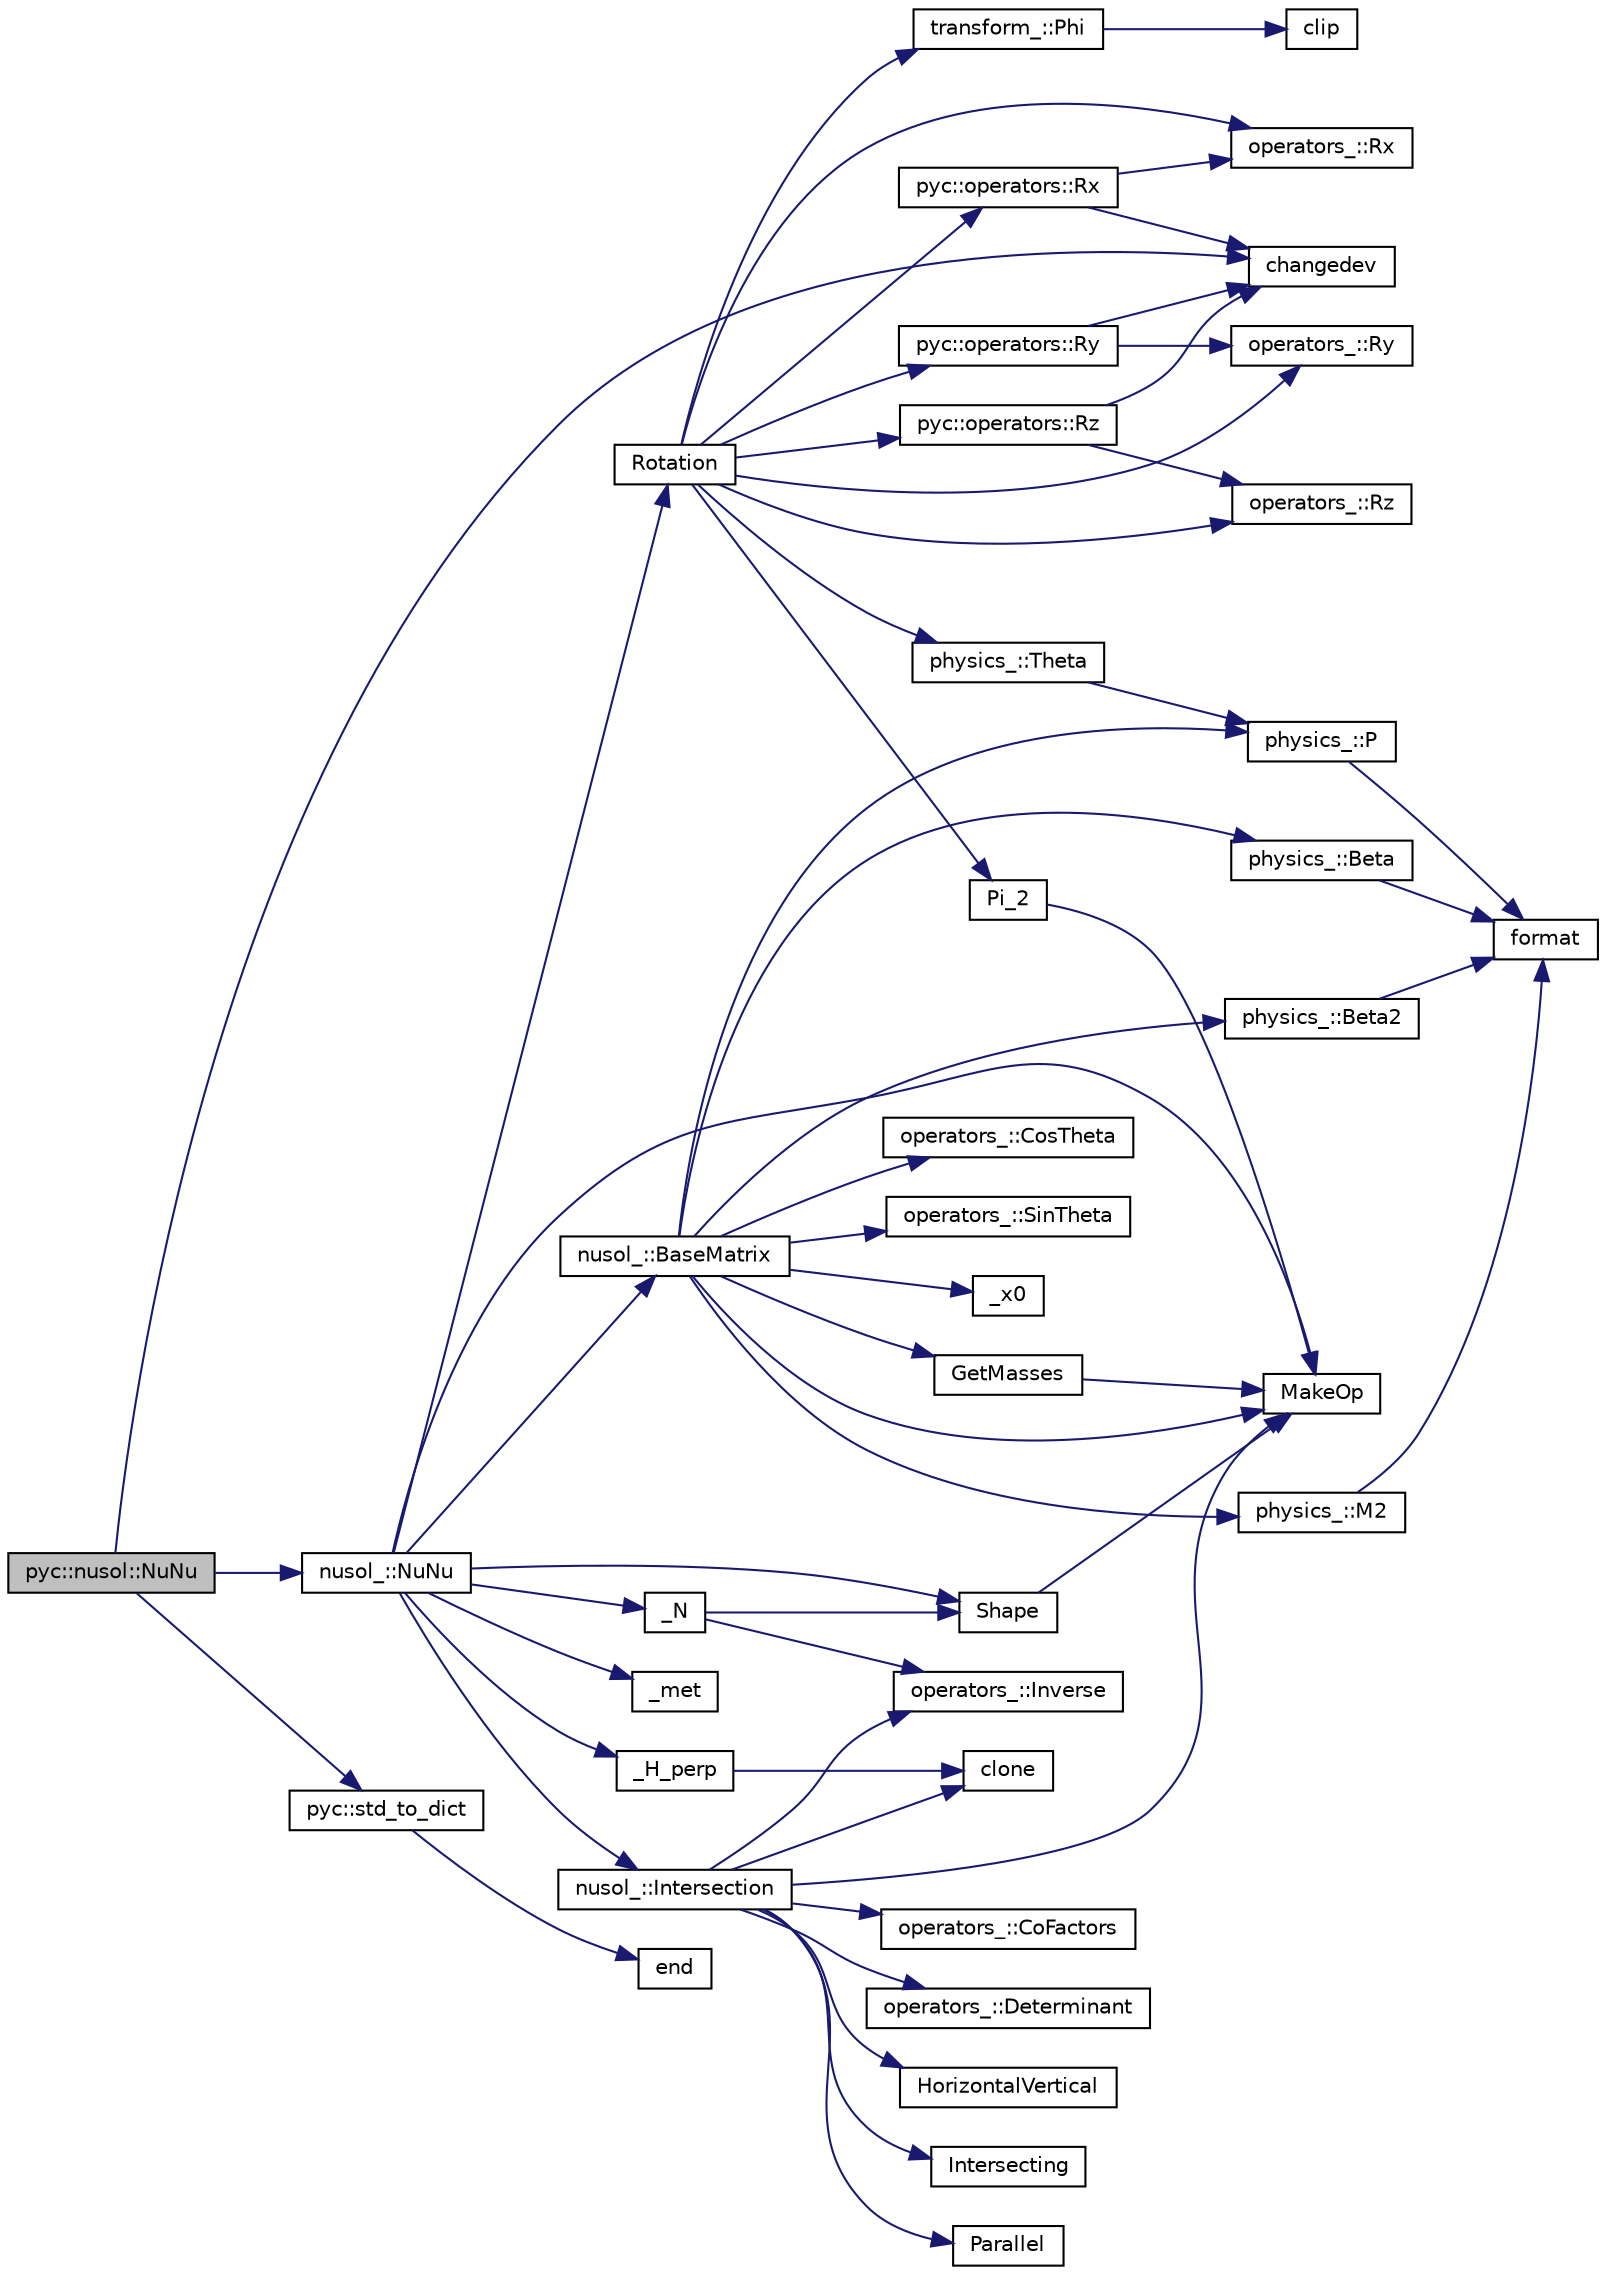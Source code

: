 digraph "pyc::nusol::NuNu"
{
 // INTERACTIVE_SVG=YES
 // LATEX_PDF_SIZE
  edge [fontname="Helvetica",fontsize="10",labelfontname="Helvetica",labelfontsize="10"];
  node [fontname="Helvetica",fontsize="10",shape=record];
  rankdir="LR";
  Node1 [label="pyc::nusol::NuNu",height=0.2,width=0.4,color="black", fillcolor="grey75", style="filled", fontcolor="black",tooltip=" "];
  Node1 -> Node2 [color="midnightblue",fontsize="10",style="solid",fontname="Helvetica"];
  Node2 [label="changedev",height=0.2,width=0.4,color="black", fillcolor="white", style="filled",URL="$utils_8h.html#a123aed6d73594e07c6401a7a6c587808",tooltip=" "];
  Node1 -> Node3 [color="midnightblue",fontsize="10",style="solid",fontname="Helvetica"];
  Node3 [label="nusol_::NuNu",height=0.2,width=0.4,color="black", fillcolor="white", style="filled",URL="$namespacenusol__.html#ac849ef3564c5ac968727dce36494fd0a",tooltip=" "];
  Node3 -> Node4 [color="midnightblue",fontsize="10",style="solid",fontname="Helvetica"];
  Node4 [label="_H_perp",height=0.2,width=0.4,color="black", fillcolor="white", style="filled",URL="$nusol_2tensor_2nusol_8cxx.html#a8bbfd6699dae11189c40dfc0035fd99c",tooltip=" "];
  Node4 -> Node5 [color="midnightblue",fontsize="10",style="solid",fontname="Helvetica"];
  Node5 [label="clone",height=0.2,width=0.4,color="black", fillcolor="white", style="filled",URL="$_3name_4_8h.html#a288a32e73fa14ea1042eac9569469fab",tooltip=" "];
  Node3 -> Node6 [color="midnightblue",fontsize="10",style="solid",fontname="Helvetica"];
  Node6 [label="_met",height=0.2,width=0.4,color="black", fillcolor="white", style="filled",URL="$nusol_2tensor_2nusol_8cxx.html#aa2f3034bed6ef5a865741a89972d44d8",tooltip=" "];
  Node3 -> Node7 [color="midnightblue",fontsize="10",style="solid",fontname="Helvetica"];
  Node7 [label="_N",height=0.2,width=0.4,color="black", fillcolor="white", style="filled",URL="$nusol_2tensor_2nusol_8cxx.html#a154959ee15ff2420eef7a772682767b7",tooltip=" "];
  Node7 -> Node8 [color="midnightblue",fontsize="10",style="solid",fontname="Helvetica"];
  Node8 [label="operators_::Inverse",height=0.2,width=0.4,color="black", fillcolor="white", style="filled",URL="$namespaceoperators__.html#aaf20282e41ff4961e01d222feb86bc47",tooltip="Computes the inverse of a matrix."];
  Node7 -> Node9 [color="midnightblue",fontsize="10",style="solid",fontname="Helvetica"];
  Node9 [label="Shape",height=0.2,width=0.4,color="black", fillcolor="white", style="filled",URL="$nusol_2tensor_2nusol_8cxx.html#a695a1b065a09564a65159bac242c506c",tooltip=" "];
  Node9 -> Node10 [color="midnightblue",fontsize="10",style="solid",fontname="Helvetica"];
  Node10 [label="MakeOp",height=0.2,width=0.4,color="black", fillcolor="white", style="filled",URL="$utils_8h.html#a1652e53abd2299dd0f10e093948e4fa3",tooltip=" "];
  Node3 -> Node11 [color="midnightblue",fontsize="10",style="solid",fontname="Helvetica"];
  Node11 [label="nusol_::BaseMatrix",height=0.2,width=0.4,color="black", fillcolor="white", style="filled",URL="$namespacenusol__.html#a526c0e4a558a1201624ea0b639bc747c",tooltip=" "];
  Node11 -> Node12 [color="midnightblue",fontsize="10",style="solid",fontname="Helvetica"];
  Node12 [label="_x0",height=0.2,width=0.4,color="black", fillcolor="white", style="filled",URL="$nusol_2tensor_2nusol_8cxx.html#ac73ce1484f270adbb1791bd876e80dfa",tooltip=" "];
  Node11 -> Node13 [color="midnightblue",fontsize="10",style="solid",fontname="Helvetica"];
  Node13 [label="physics_::Beta",height=0.2,width=0.4,color="black", fillcolor="white", style="filled",URL="$namespacephysics__.html#a3123f743b9c22850e7346d5f56a4441b",tooltip="Computes the beta factor."];
  Node13 -> Node14 [color="midnightblue",fontsize="10",style="solid",fontname="Helvetica"];
  Node14 [label="format",height=0.2,width=0.4,color="black", fillcolor="white", style="filled",URL="$utils_8h.html#a9c1cdc6384bce6bdc92ca917b3f656bf",tooltip=" "];
  Node11 -> Node15 [color="midnightblue",fontsize="10",style="solid",fontname="Helvetica"];
  Node15 [label="physics_::Beta2",height=0.2,width=0.4,color="black", fillcolor="white", style="filled",URL="$namespacephysics__.html#aace12d6d7317cd102e5059781d724151",tooltip="Computes the square of the beta factor."];
  Node15 -> Node14 [color="midnightblue",fontsize="10",style="solid",fontname="Helvetica"];
  Node11 -> Node16 [color="midnightblue",fontsize="10",style="solid",fontname="Helvetica"];
  Node16 [label="operators_::CosTheta",height=0.2,width=0.4,color="black", fillcolor="white", style="filled",URL="$namespaceoperators__.html#af012532b8e034b7d6cb733360e14f8d7",tooltip="Computes the cosine of the angle between two vectors."];
  Node11 -> Node17 [color="midnightblue",fontsize="10",style="solid",fontname="Helvetica"];
  Node17 [label="GetMasses",height=0.2,width=0.4,color="black", fillcolor="white", style="filled",URL="$nusol_2tensor_2nusol_8cxx.html#ae8c5e5e9f8d45d429cba841a542cf64a",tooltip=" "];
  Node17 -> Node10 [color="midnightblue",fontsize="10",style="solid",fontname="Helvetica"];
  Node11 -> Node18 [color="midnightblue",fontsize="10",style="solid",fontname="Helvetica"];
  Node18 [label="physics_::M2",height=0.2,width=0.4,color="black", fillcolor="white", style="filled",URL="$namespacephysics__.html#a7787594305d4a156c31be581401b0b0b",tooltip="Computes the square of the invariant mass."];
  Node18 -> Node14 [color="midnightblue",fontsize="10",style="solid",fontname="Helvetica"];
  Node11 -> Node10 [color="midnightblue",fontsize="10",style="solid",fontname="Helvetica"];
  Node11 -> Node19 [color="midnightblue",fontsize="10",style="solid",fontname="Helvetica"];
  Node19 [label="physics_::P",height=0.2,width=0.4,color="black", fillcolor="white", style="filled",URL="$namespacephysics__.html#ac12a78b1943348345b940e510930f420",tooltip="Computes the momentum magnitude."];
  Node19 -> Node14 [color="midnightblue",fontsize="10",style="solid",fontname="Helvetica"];
  Node11 -> Node20 [color="midnightblue",fontsize="10",style="solid",fontname="Helvetica"];
  Node20 [label="operators_::SinTheta",height=0.2,width=0.4,color="black", fillcolor="white", style="filled",URL="$namespaceoperators__.html#a0335a4a853f7cff5faa4bc7bc68e3a8a",tooltip="Computes the sine of the angle between two vectors."];
  Node3 -> Node21 [color="midnightblue",fontsize="10",style="solid",fontname="Helvetica"];
  Node21 [label="nusol_::Intersection",height=0.2,width=0.4,color="black", fillcolor="white", style="filled",URL="$namespacenusol__.html#a2cdd92aeb32c05137ebc7ef96c47a3da",tooltip=" "];
  Node21 -> Node5 [color="midnightblue",fontsize="10",style="solid",fontname="Helvetica"];
  Node21 -> Node22 [color="midnightblue",fontsize="10",style="solid",fontname="Helvetica"];
  Node22 [label="operators_::CoFactors",height=0.2,width=0.4,color="black", fillcolor="white", style="filled",URL="$namespaceoperators__.html#a3d017da3c5169dfb4e1ca5da7cae0703",tooltip="Computes the cofactor matrix of a given matrix."];
  Node21 -> Node23 [color="midnightblue",fontsize="10",style="solid",fontname="Helvetica"];
  Node23 [label="operators_::Determinant",height=0.2,width=0.4,color="black", fillcolor="white", style="filled",URL="$namespaceoperators__.html#a123a2d44cfea06825875800ebf21ae0d",tooltip="Computes the determinant of a matrix."];
  Node21 -> Node24 [color="midnightblue",fontsize="10",style="solid",fontname="Helvetica"];
  Node24 [label="HorizontalVertical",height=0.2,width=0.4,color="black", fillcolor="white", style="filled",URL="$nusol_2tensor_2nusol_8cxx.html#aae1454f2383ba884c21b646a772061b0",tooltip=" "];
  Node21 -> Node25 [color="midnightblue",fontsize="10",style="solid",fontname="Helvetica"];
  Node25 [label="Intersecting",height=0.2,width=0.4,color="black", fillcolor="white", style="filled",URL="$nusol_2tensor_2nusol_8cxx.html#acf51fdc50b75894636c847810af38706",tooltip=" "];
  Node21 -> Node8 [color="midnightblue",fontsize="10",style="solid",fontname="Helvetica"];
  Node21 -> Node10 [color="midnightblue",fontsize="10",style="solid",fontname="Helvetica"];
  Node21 -> Node26 [color="midnightblue",fontsize="10",style="solid",fontname="Helvetica"];
  Node26 [label="Parallel",height=0.2,width=0.4,color="black", fillcolor="white", style="filled",URL="$nusol_2tensor_2nusol_8cxx.html#af09f8e81392582428eefa4b074f3f098",tooltip=" "];
  Node3 -> Node10 [color="midnightblue",fontsize="10",style="solid",fontname="Helvetica"];
  Node3 -> Node27 [color="midnightblue",fontsize="10",style="solid",fontname="Helvetica"];
  Node27 [label="Rotation",height=0.2,width=0.4,color="black", fillcolor="white", style="filled",URL="$nusol_2tensor_2nusol_8cxx.html#a28531a30b80ecbd780392279d8a8adf3",tooltip=" "];
  Node27 -> Node28 [color="midnightblue",fontsize="10",style="solid",fontname="Helvetica"];
  Node28 [label="transform_::Phi",height=0.2,width=0.4,color="black", fillcolor="white", style="filled",URL="$namespacetransform__.html#aa90019603231f23c1e857b5f5832b587",tooltip="Computes the azimuthal angle (Phi) from a momentum tensor."];
  Node28 -> Node29 [color="midnightblue",fontsize="10",style="solid",fontname="Helvetica"];
  Node29 [label="clip",height=0.2,width=0.4,color="black", fillcolor="white", style="filled",URL="$utils_8h.html#aaec9ca2d20716add3c686abd989934d0",tooltip=" "];
  Node27 -> Node30 [color="midnightblue",fontsize="10",style="solid",fontname="Helvetica"];
  Node30 [label="Pi_2",height=0.2,width=0.4,color="black", fillcolor="white", style="filled",URL="$nusol_2tensor_2nusol_8cxx.html#acf38ad4d8eeaff43568c7ef70cf2b815",tooltip=" "];
  Node30 -> Node10 [color="midnightblue",fontsize="10",style="solid",fontname="Helvetica"];
  Node27 -> Node31 [color="midnightblue",fontsize="10",style="solid",fontname="Helvetica"];
  Node31 [label="operators_::Rx",height=0.2,width=0.4,color="black", fillcolor="white", style="filled",URL="$namespaceoperators__.html#a7ce1f1b4f84306a157386ac5fd54ea1a",tooltip="Computes the rotation matrix around the X-axis."];
  Node27 -> Node32 [color="midnightblue",fontsize="10",style="solid",fontname="Helvetica"];
  Node32 [label="pyc::operators::Rx",height=0.2,width=0.4,color="black", fillcolor="white", style="filled",URL="$namespacepyc_1_1operators.html#a99b031f4c597d8075f46fdf850a8bd41",tooltip=" "];
  Node32 -> Node2 [color="midnightblue",fontsize="10",style="solid",fontname="Helvetica"];
  Node32 -> Node31 [color="midnightblue",fontsize="10",style="solid",fontname="Helvetica"];
  Node27 -> Node33 [color="midnightblue",fontsize="10",style="solid",fontname="Helvetica"];
  Node33 [label="operators_::Ry",height=0.2,width=0.4,color="black", fillcolor="white", style="filled",URL="$namespaceoperators__.html#a7f4dbc7ab056202b3b43d621f6c8df50",tooltip="Computes the rotation matrix around the Y-axis."];
  Node27 -> Node34 [color="midnightblue",fontsize="10",style="solid",fontname="Helvetica"];
  Node34 [label="pyc::operators::Ry",height=0.2,width=0.4,color="black", fillcolor="white", style="filled",URL="$namespacepyc_1_1operators.html#abcfa7b9cf2af875ac48807e57dafffdc",tooltip=" "];
  Node34 -> Node2 [color="midnightblue",fontsize="10",style="solid",fontname="Helvetica"];
  Node34 -> Node33 [color="midnightblue",fontsize="10",style="solid",fontname="Helvetica"];
  Node27 -> Node35 [color="midnightblue",fontsize="10",style="solid",fontname="Helvetica"];
  Node35 [label="operators_::Rz",height=0.2,width=0.4,color="black", fillcolor="white", style="filled",URL="$namespaceoperators__.html#a38a28124e97111d3a1f2809ce2039769",tooltip="Computes the rotation matrix around the Z-axis."];
  Node27 -> Node36 [color="midnightblue",fontsize="10",style="solid",fontname="Helvetica"];
  Node36 [label="pyc::operators::Rz",height=0.2,width=0.4,color="black", fillcolor="white", style="filled",URL="$namespacepyc_1_1operators.html#a0a4de4024b67c144c057a812aa618c4b",tooltip=" "];
  Node36 -> Node2 [color="midnightblue",fontsize="10",style="solid",fontname="Helvetica"];
  Node36 -> Node35 [color="midnightblue",fontsize="10",style="solid",fontname="Helvetica"];
  Node27 -> Node37 [color="midnightblue",fontsize="10",style="solid",fontname="Helvetica"];
  Node37 [label="physics_::Theta",height=0.2,width=0.4,color="black", fillcolor="white", style="filled",URL="$namespacephysics__.html#a6d323b672a05eb19edce0b4d818bdb7f",tooltip="Computes the polar angle theta."];
  Node37 -> Node19 [color="midnightblue",fontsize="10",style="solid",fontname="Helvetica"];
  Node3 -> Node9 [color="midnightblue",fontsize="10",style="solid",fontname="Helvetica"];
  Node1 -> Node38 [color="midnightblue",fontsize="10",style="solid",fontname="Helvetica"];
  Node38 [label="pyc::std_to_dict",height=0.2,width=0.4,color="black", fillcolor="white", style="filled",URL="$namespacepyc.html#ab174cc51f6efef06bdb0ba47ec3fe3bf",tooltip=" "];
  Node38 -> Node39 [color="midnightblue",fontsize="10",style="solid",fontname="Helvetica"];
  Node39 [label="end",height=0.2,width=0.4,color="black", fillcolor="white", style="filled",URL="$_3name_4_8h.html#a64e9fa75beda50a9e8400ee0d4e61984",tooltip=" "];
}
